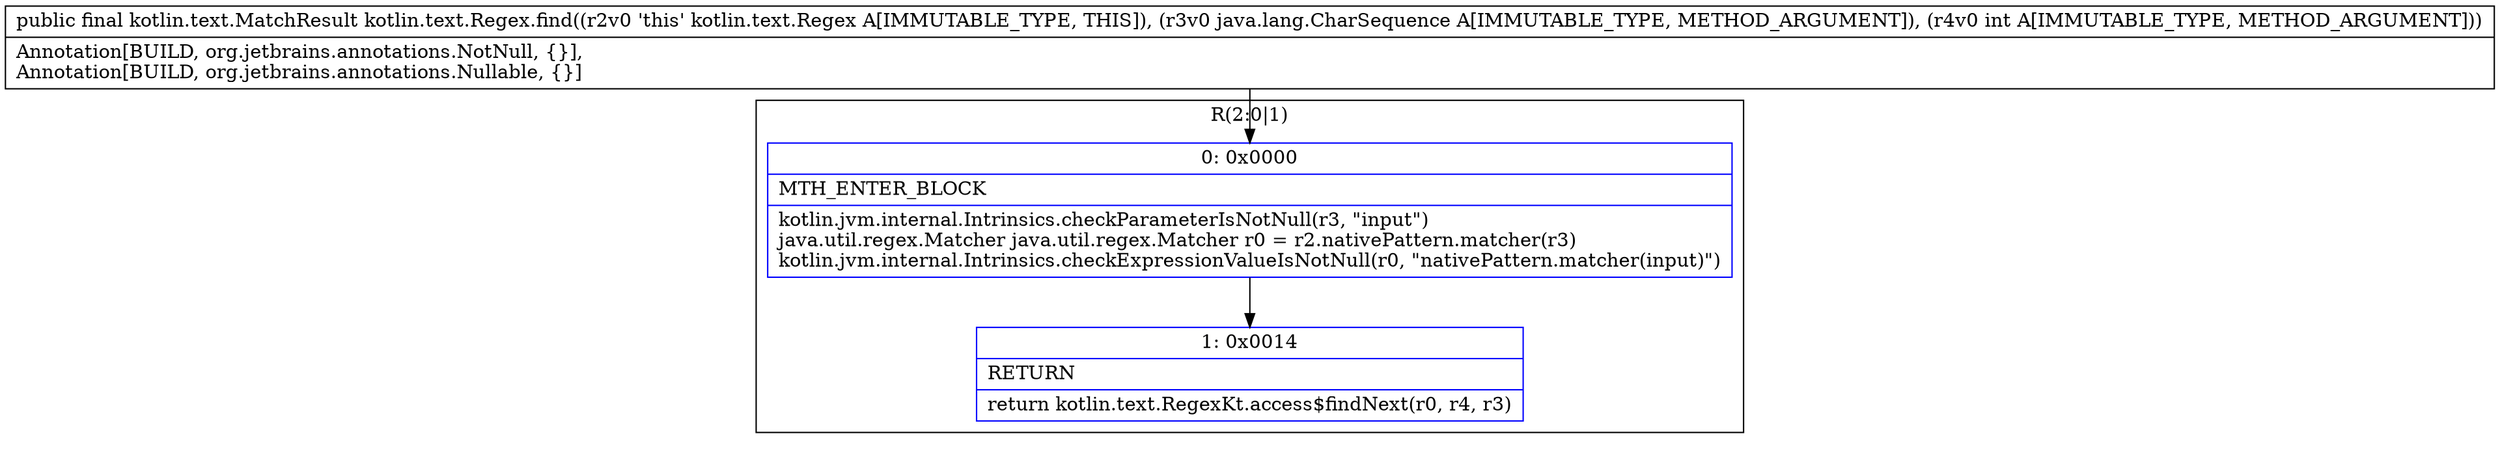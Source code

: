 digraph "CFG forkotlin.text.Regex.find(Ljava\/lang\/CharSequence;I)Lkotlin\/text\/MatchResult;" {
subgraph cluster_Region_1795911981 {
label = "R(2:0|1)";
node [shape=record,color=blue];
Node_0 [shape=record,label="{0\:\ 0x0000|MTH_ENTER_BLOCK\l|kotlin.jvm.internal.Intrinsics.checkParameterIsNotNull(r3, \"input\")\ljava.util.regex.Matcher java.util.regex.Matcher r0 = r2.nativePattern.matcher(r3)\lkotlin.jvm.internal.Intrinsics.checkExpressionValueIsNotNull(r0, \"nativePattern.matcher(input)\")\l}"];
Node_1 [shape=record,label="{1\:\ 0x0014|RETURN\l|return kotlin.text.RegexKt.access$findNext(r0, r4, r3)\l}"];
}
MethodNode[shape=record,label="{public final kotlin.text.MatchResult kotlin.text.Regex.find((r2v0 'this' kotlin.text.Regex A[IMMUTABLE_TYPE, THIS]), (r3v0 java.lang.CharSequence A[IMMUTABLE_TYPE, METHOD_ARGUMENT]), (r4v0 int A[IMMUTABLE_TYPE, METHOD_ARGUMENT]))  | Annotation[BUILD, org.jetbrains.annotations.NotNull, \{\}], \lAnnotation[BUILD, org.jetbrains.annotations.Nullable, \{\}]\l}"];
MethodNode -> Node_0;
Node_0 -> Node_1;
}

